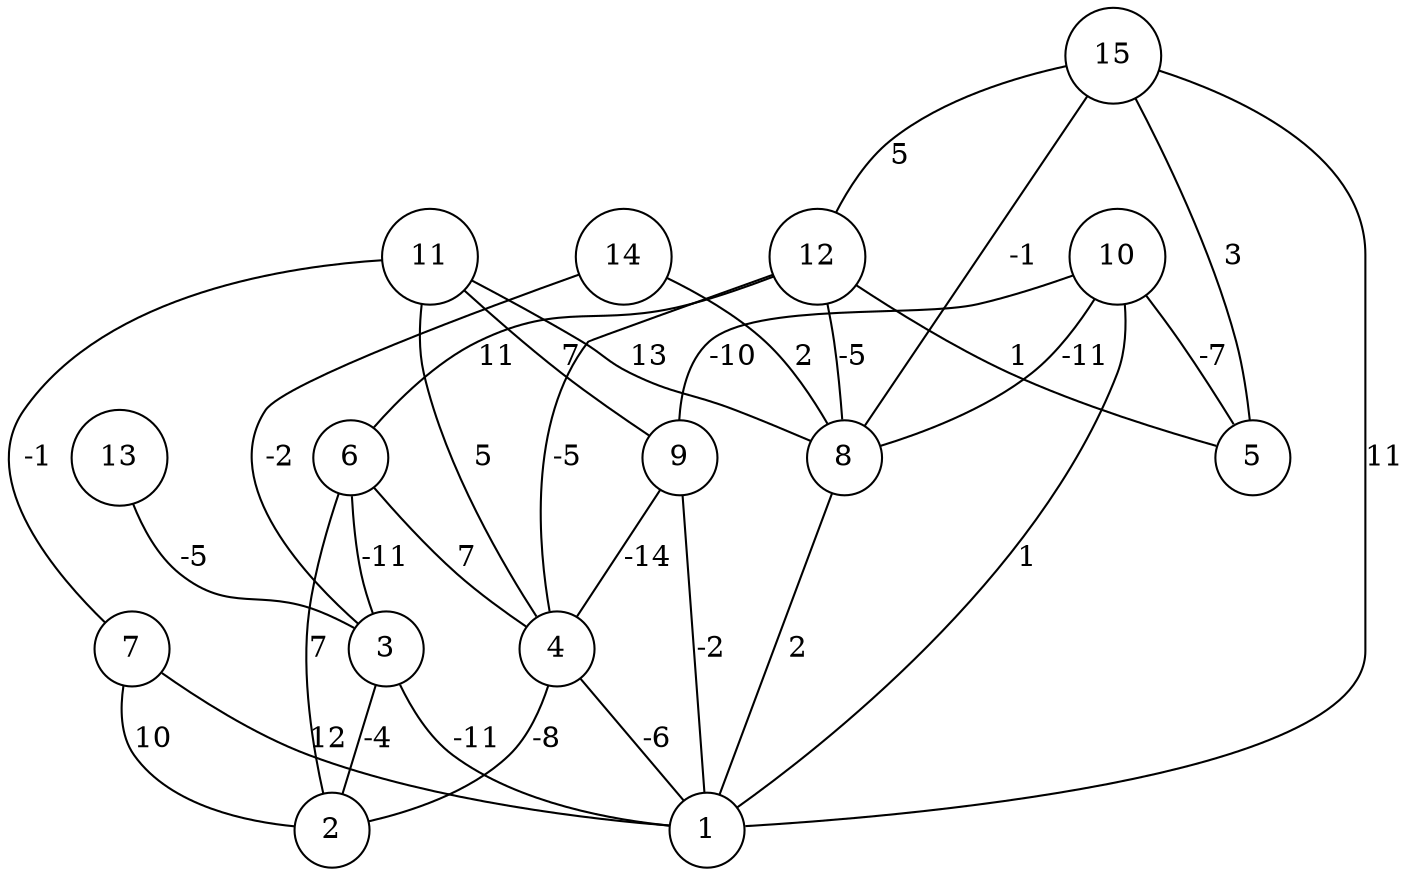 graph { 
	 fontname="Helvetica,Arial,sans-serif" 
	 node [shape = circle]; 
	 15 -- 1 [label = "11"];
	 15 -- 5 [label = "3"];
	 15 -- 8 [label = "-1"];
	 15 -- 12 [label = "5"];
	 14 -- 3 [label = "-2"];
	 14 -- 8 [label = "2"];
	 13 -- 3 [label = "-5"];
	 12 -- 4 [label = "-5"];
	 12 -- 5 [label = "1"];
	 12 -- 6 [label = "11"];
	 12 -- 8 [label = "-5"];
	 11 -- 4 [label = "5"];
	 11 -- 7 [label = "-1"];
	 11 -- 8 [label = "13"];
	 11 -- 9 [label = "7"];
	 10 -- 1 [label = "1"];
	 10 -- 5 [label = "-7"];
	 10 -- 8 [label = "-11"];
	 10 -- 9 [label = "-10"];
	 9 -- 1 [label = "-2"];
	 9 -- 4 [label = "-14"];
	 8 -- 1 [label = "2"];
	 7 -- 1 [label = "12"];
	 7 -- 2 [label = "10"];
	 6 -- 2 [label = "7"];
	 6 -- 3 [label = "-11"];
	 6 -- 4 [label = "7"];
	 4 -- 1 [label = "-6"];
	 4 -- 2 [label = "-8"];
	 3 -- 1 [label = "-11"];
	 3 -- 2 [label = "-4"];
	 1;
	 2;
	 3;
	 4;
	 5;
	 6;
	 7;
	 8;
	 9;
	 10;
	 11;
	 12;
	 13;
	 14;
	 15;
}

